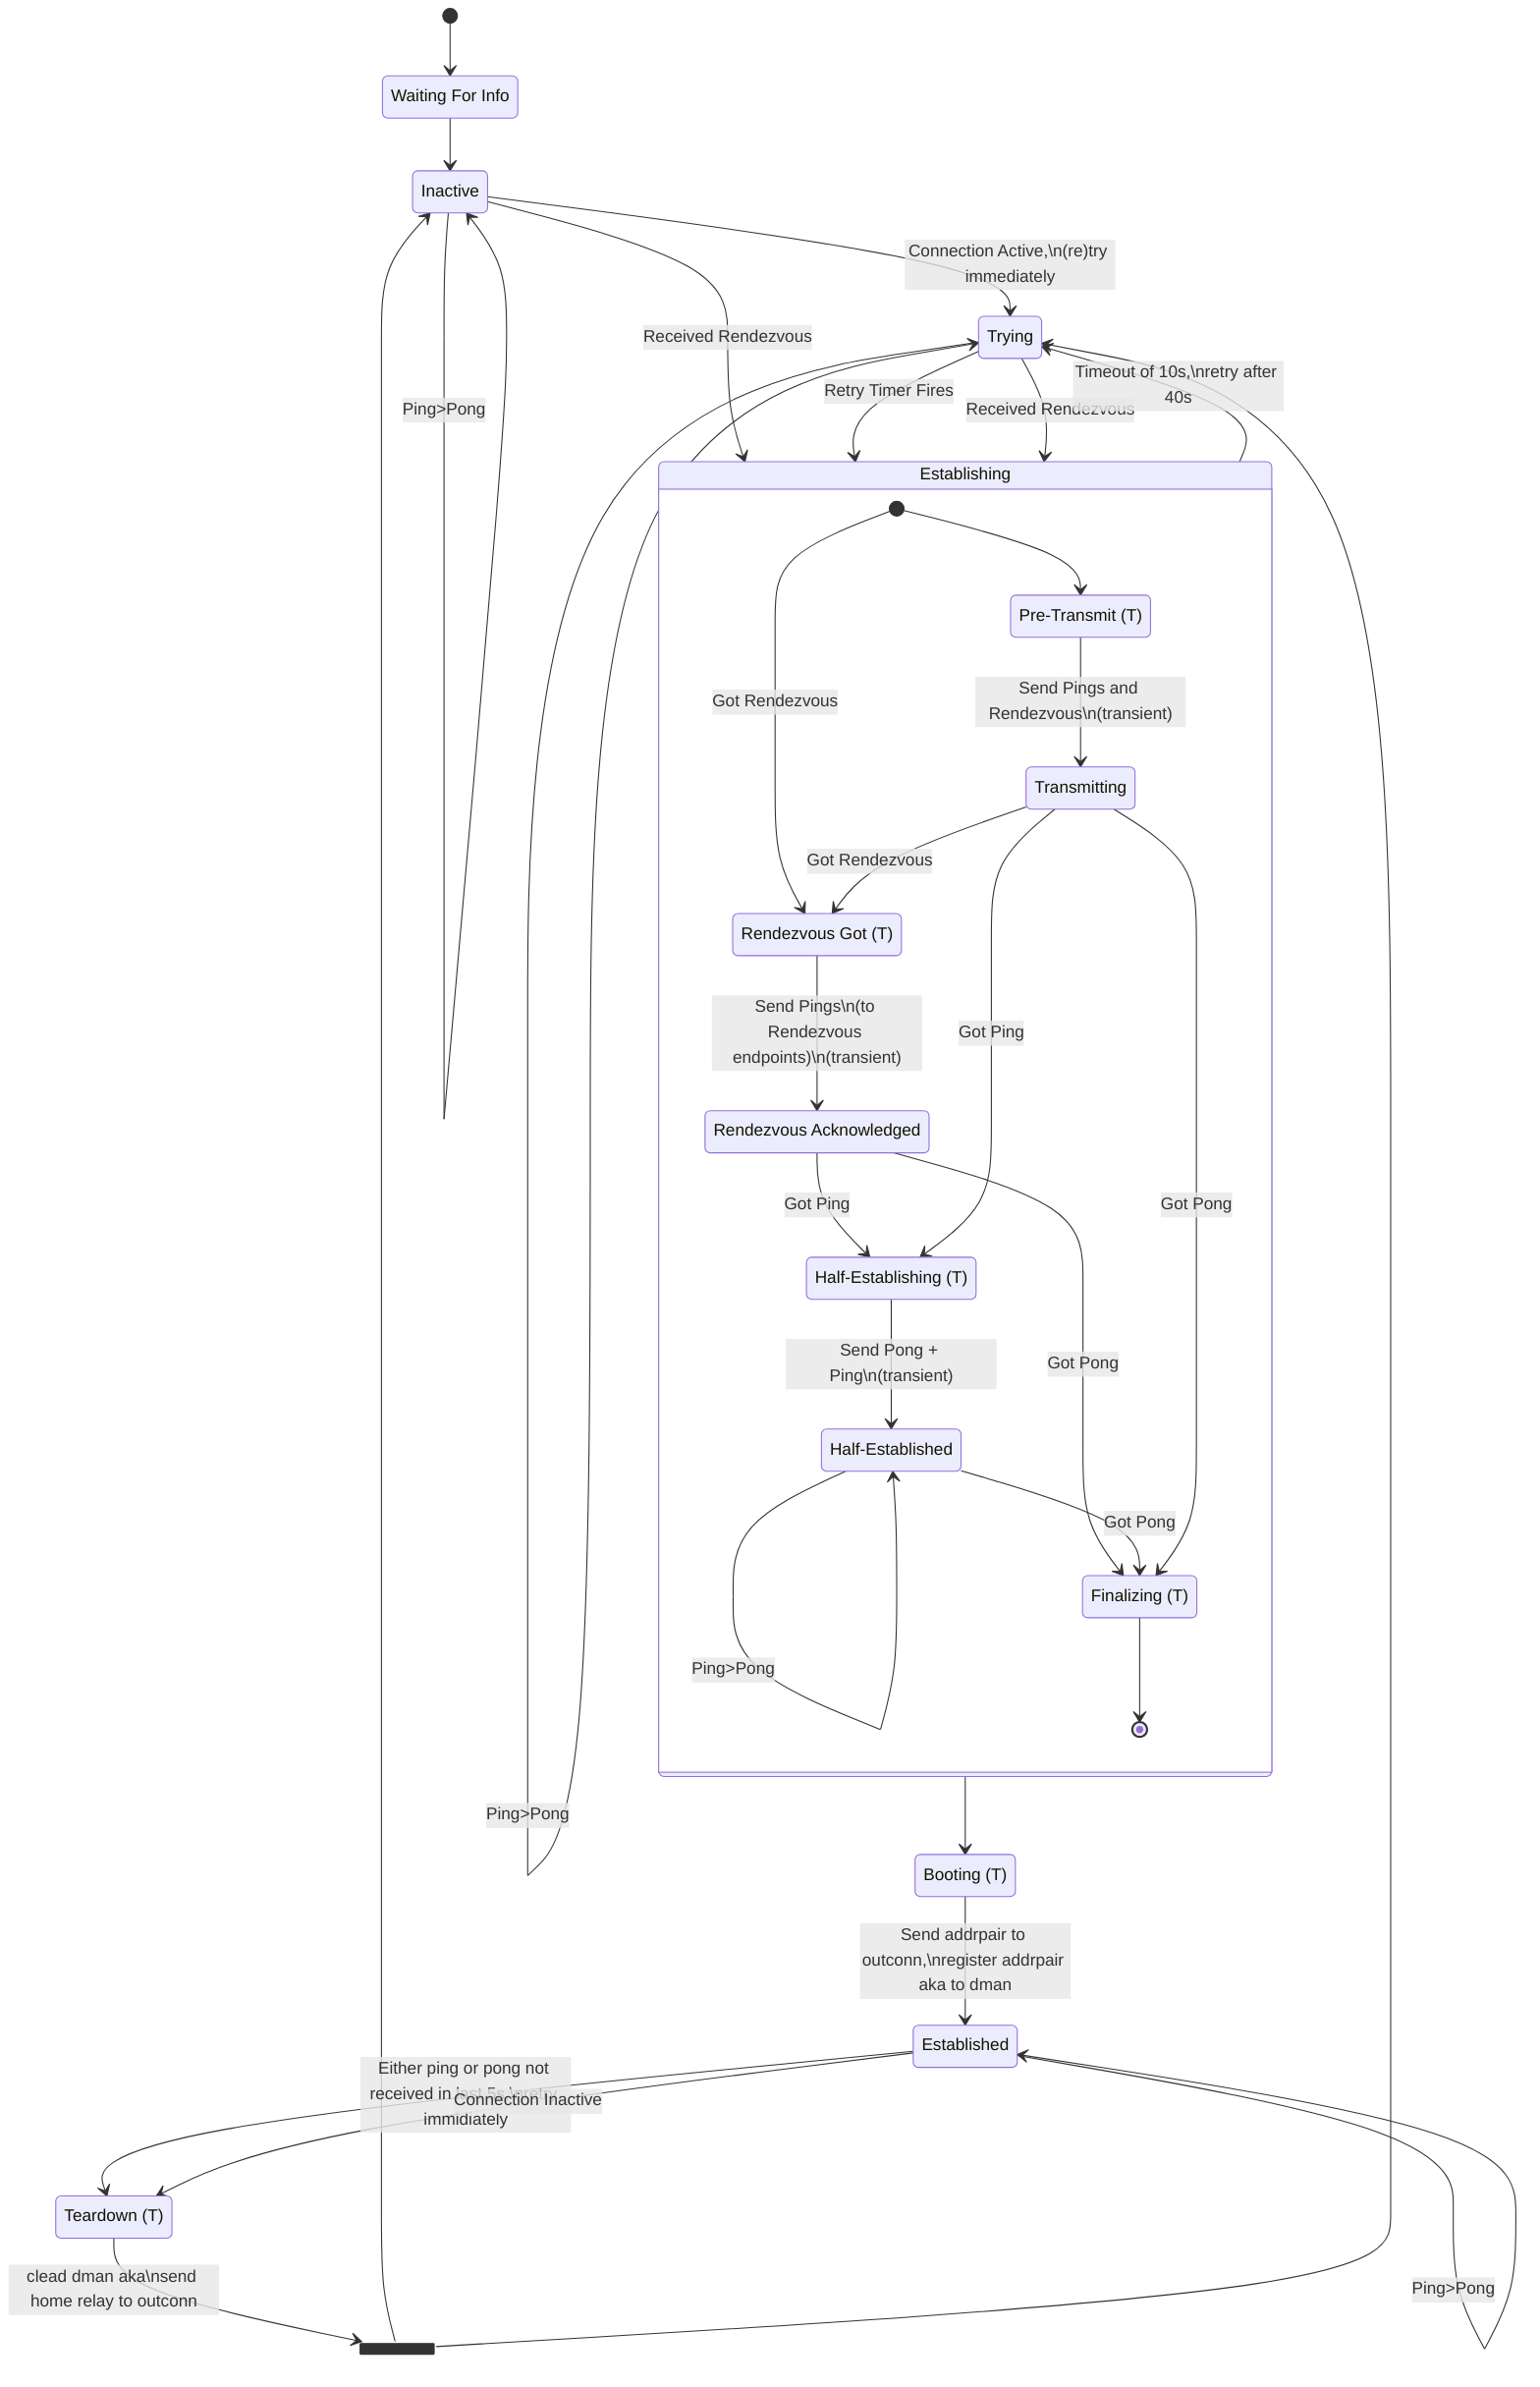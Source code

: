 stateDiagram-v2
    wfs: Waiting For Info

    I: Inactive

    R: Trying

    Eing: Establishing

    E: Established

    [*] --> wfs

    wfs --> I

    I --> R: Connection Active,\n(re)try immediately

    I --> Eing: Received Rendezvous
    R --> Eing: Retry Timer Fires

    R --> Eing: Received Rendezvous

    I --> I: Ping>Pong
    R --> R: Ping>Pong

    state Eing {
        T: Transmitting
        PT: Pre-Transmit (T)
        hE: Half-Established
        GR: Rendezvous Got (T)
        RR: Rendezvous Acknowledged
        he_pre: Half-Establishing (T)
        F: Finalizing (T)

        %% note left of T: Send Pings and Rendezvous
        %% note left of hE: Send Pong + Ping
        %% note right of RR: Send Pings

        %%        state rr_join <<join>>

        [*] --> PT
        PT --> T: Send Pings and Rendezvous\n(transient)
        [*] --> GR: Got Rendezvous
        T --> GR: Got Rendezvous
        GR --> RR: Send Pings\n(to Rendezvous endpoints)\n(transient)

        %% T --> hE: Got Ping

        RR --> he_pre: Got Ping
        T --> he_pre: Got Ping

        he_pre --> hE: Send Pong + Ping\n(transient)

        hE --> hE: Ping>Pong

        RR --> F: Got Pong
        hE --> F: Got Pong
        T --> F: Got Pong

        F --> [*]

    }

    B: Booting (T)

    TD: Teardown (T)

    Eing-->B

    B --> E: Send addrpair to outconn,\nregister addrpair aka to dman

%%    Eing --> E: Got Pong

    Eing --> R: Timeout of 10s,\nretry after 40s

    E --> TD: Either ping or pong not received in last 5s,\nretry immidiately
    E --> TD: Connection Inactive

    state td_join <<join>>

    TD --> td_join: clead dman aka\nsend home relay to outconn

    td_join --> I
    td_join --> R

    E --> E: Send pings every 2s
    E --> E: Ping>Pong